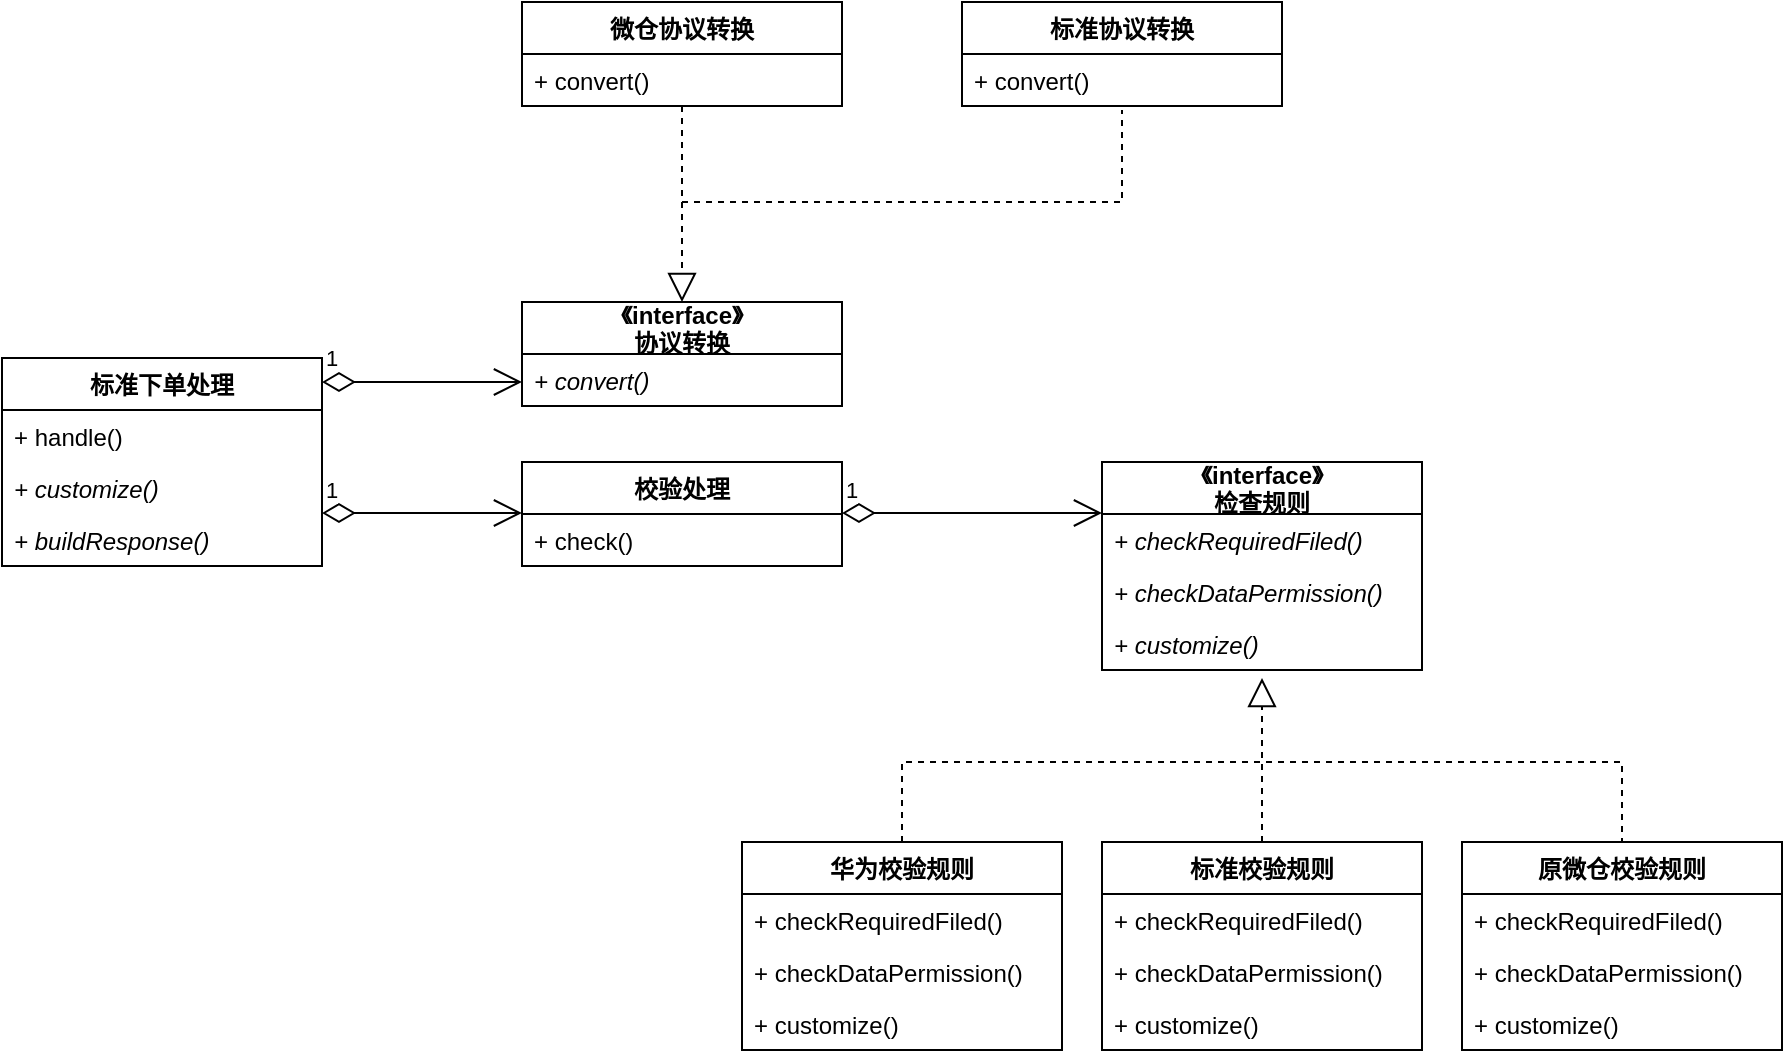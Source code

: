 <mxfile version="19.0.2" type="github"><diagram id="2wnUoV2GM8q6DsRvARYh" name="Page-1"><mxGraphModel dx="1422" dy="1931" grid="1" gridSize="10" guides="1" tooltips="1" connect="1" arrows="1" fold="1" page="1" pageScale="1" pageWidth="827" pageHeight="1169" math="0" shadow="0"><root><mxCell id="0"/><mxCell id="1" parent="0"/><mxCell id="QJDZ1TOYeH4PDdG9KHGl-48" value="《interface》&#10;检查规则" style="swimlane;fontStyle=1;childLayout=stackLayout;horizontal=1;startSize=26;fillColor=none;horizontalStack=0;resizeParent=1;resizeParentMax=0;resizeLast=0;collapsible=1;marginBottom=0;" vertex="1" parent="1"><mxGeometry x="950" y="80" width="160" height="104" as="geometry"/></mxCell><mxCell id="QJDZ1TOYeH4PDdG9KHGl-49" value="+ checkRequiredFiled()" style="text;strokeColor=none;fillColor=none;align=left;verticalAlign=top;spacingLeft=4;spacingRight=4;overflow=hidden;rotatable=0;points=[[0,0.5],[1,0.5]];portConstraint=eastwest;fontStyle=2" vertex="1" parent="QJDZ1TOYeH4PDdG9KHGl-48"><mxGeometry y="26" width="160" height="26" as="geometry"/></mxCell><mxCell id="QJDZ1TOYeH4PDdG9KHGl-50" value="+ checkDataPermission()" style="text;strokeColor=none;fillColor=none;align=left;verticalAlign=top;spacingLeft=4;spacingRight=4;overflow=hidden;rotatable=0;points=[[0,0.5],[1,0.5]];portConstraint=eastwest;fontStyle=2" vertex="1" parent="QJDZ1TOYeH4PDdG9KHGl-48"><mxGeometry y="52" width="160" height="26" as="geometry"/></mxCell><mxCell id="QJDZ1TOYeH4PDdG9KHGl-51" value="+ customize()" style="text;strokeColor=none;fillColor=none;align=left;verticalAlign=top;spacingLeft=4;spacingRight=4;overflow=hidden;rotatable=0;points=[[0,0.5],[1,0.5]];portConstraint=eastwest;fontStyle=2" vertex="1" parent="QJDZ1TOYeH4PDdG9KHGl-48"><mxGeometry y="78" width="160" height="26" as="geometry"/></mxCell><mxCell id="QJDZ1TOYeH4PDdG9KHGl-52" value="" style="endArrow=block;dashed=1;endFill=0;endSize=12;html=1;rounded=0;entryX=0.5;entryY=1.154;entryDx=0;entryDy=0;entryPerimeter=0;" edge="1" parent="1" source="QJDZ1TOYeH4PDdG9KHGl-69" target="QJDZ1TOYeH4PDdG9KHGl-51"><mxGeometry width="160" relative="1" as="geometry"><mxPoint x="1030" y="300" as="sourcePoint"/><mxPoint x="1040" y="200" as="targetPoint"/></mxGeometry></mxCell><mxCell id="QJDZ1TOYeH4PDdG9KHGl-65" value="华为校验规则" style="swimlane;fontStyle=1;childLayout=stackLayout;horizontal=1;startSize=26;fillColor=none;horizontalStack=0;resizeParent=1;resizeParentMax=0;resizeLast=0;collapsible=1;marginBottom=0;" vertex="1" parent="1"><mxGeometry x="770" y="270" width="160" height="104" as="geometry"/></mxCell><mxCell id="QJDZ1TOYeH4PDdG9KHGl-66" value="+ checkRequiredFiled()" style="text;strokeColor=none;fillColor=none;align=left;verticalAlign=top;spacingLeft=4;spacingRight=4;overflow=hidden;rotatable=0;points=[[0,0.5],[1,0.5]];portConstraint=eastwest;" vertex="1" parent="QJDZ1TOYeH4PDdG9KHGl-65"><mxGeometry y="26" width="160" height="26" as="geometry"/></mxCell><mxCell id="QJDZ1TOYeH4PDdG9KHGl-67" value="+ checkDataPermission()" style="text;strokeColor=none;fillColor=none;align=left;verticalAlign=top;spacingLeft=4;spacingRight=4;overflow=hidden;rotatable=0;points=[[0,0.5],[1,0.5]];portConstraint=eastwest;" vertex="1" parent="QJDZ1TOYeH4PDdG9KHGl-65"><mxGeometry y="52" width="160" height="26" as="geometry"/></mxCell><mxCell id="QJDZ1TOYeH4PDdG9KHGl-68" value="+ customize()" style="text;strokeColor=none;fillColor=none;align=left;verticalAlign=top;spacingLeft=4;spacingRight=4;overflow=hidden;rotatable=0;points=[[0,0.5],[1,0.5]];portConstraint=eastwest;" vertex="1" parent="QJDZ1TOYeH4PDdG9KHGl-65"><mxGeometry y="78" width="160" height="26" as="geometry"/></mxCell><mxCell id="QJDZ1TOYeH4PDdG9KHGl-69" value="标准校验规则" style="swimlane;fontStyle=1;childLayout=stackLayout;horizontal=1;startSize=26;fillColor=none;horizontalStack=0;resizeParent=1;resizeParentMax=0;resizeLast=0;collapsible=1;marginBottom=0;" vertex="1" parent="1"><mxGeometry x="950" y="270" width="160" height="104" as="geometry"/></mxCell><mxCell id="QJDZ1TOYeH4PDdG9KHGl-70" value="+ checkRequiredFiled()" style="text;strokeColor=none;fillColor=none;align=left;verticalAlign=top;spacingLeft=4;spacingRight=4;overflow=hidden;rotatable=0;points=[[0,0.5],[1,0.5]];portConstraint=eastwest;" vertex="1" parent="QJDZ1TOYeH4PDdG9KHGl-69"><mxGeometry y="26" width="160" height="26" as="geometry"/></mxCell><mxCell id="QJDZ1TOYeH4PDdG9KHGl-71" value="+ checkDataPermission()" style="text;strokeColor=none;fillColor=none;align=left;verticalAlign=top;spacingLeft=4;spacingRight=4;overflow=hidden;rotatable=0;points=[[0,0.5],[1,0.5]];portConstraint=eastwest;" vertex="1" parent="QJDZ1TOYeH4PDdG9KHGl-69"><mxGeometry y="52" width="160" height="26" as="geometry"/></mxCell><mxCell id="QJDZ1TOYeH4PDdG9KHGl-72" value="+ customize()" style="text;strokeColor=none;fillColor=none;align=left;verticalAlign=top;spacingLeft=4;spacingRight=4;overflow=hidden;rotatable=0;points=[[0,0.5],[1,0.5]];portConstraint=eastwest;" vertex="1" parent="QJDZ1TOYeH4PDdG9KHGl-69"><mxGeometry y="78" width="160" height="26" as="geometry"/></mxCell><mxCell id="QJDZ1TOYeH4PDdG9KHGl-73" value="原微仓校验规则" style="swimlane;fontStyle=1;childLayout=stackLayout;horizontal=1;startSize=26;fillColor=none;horizontalStack=0;resizeParent=1;resizeParentMax=0;resizeLast=0;collapsible=1;marginBottom=0;" vertex="1" parent="1"><mxGeometry x="1130" y="270" width="160" height="104" as="geometry"/></mxCell><mxCell id="QJDZ1TOYeH4PDdG9KHGl-74" value="+ checkRequiredFiled()" style="text;strokeColor=none;fillColor=none;align=left;verticalAlign=top;spacingLeft=4;spacingRight=4;overflow=hidden;rotatable=0;points=[[0,0.5],[1,0.5]];portConstraint=eastwest;" vertex="1" parent="QJDZ1TOYeH4PDdG9KHGl-73"><mxGeometry y="26" width="160" height="26" as="geometry"/></mxCell><mxCell id="QJDZ1TOYeH4PDdG9KHGl-75" value="+ checkDataPermission()" style="text;strokeColor=none;fillColor=none;align=left;verticalAlign=top;spacingLeft=4;spacingRight=4;overflow=hidden;rotatable=0;points=[[0,0.5],[1,0.5]];portConstraint=eastwest;" vertex="1" parent="QJDZ1TOYeH4PDdG9KHGl-73"><mxGeometry y="52" width="160" height="26" as="geometry"/></mxCell><mxCell id="QJDZ1TOYeH4PDdG9KHGl-76" value="+ customize()" style="text;strokeColor=none;fillColor=none;align=left;verticalAlign=top;spacingLeft=4;spacingRight=4;overflow=hidden;rotatable=0;points=[[0,0.5],[1,0.5]];portConstraint=eastwest;" vertex="1" parent="QJDZ1TOYeH4PDdG9KHGl-73"><mxGeometry y="78" width="160" height="26" as="geometry"/></mxCell><mxCell id="QJDZ1TOYeH4PDdG9KHGl-77" value="" style="endArrow=none;dashed=1;html=1;rounded=0;entryX=0.5;entryY=0;entryDx=0;entryDy=0;exitX=0.5;exitY=0;exitDx=0;exitDy=0;" edge="1" parent="1" source="QJDZ1TOYeH4PDdG9KHGl-65" target="QJDZ1TOYeH4PDdG9KHGl-73"><mxGeometry width="50" height="50" relative="1" as="geometry"><mxPoint x="770" y="230" as="sourcePoint"/><mxPoint x="820" y="180" as="targetPoint"/><Array as="points"><mxPoint x="850" y="230"/><mxPoint x="1210" y="230"/></Array></mxGeometry></mxCell><mxCell id="QJDZ1TOYeH4PDdG9KHGl-87" value="校验处理" style="swimlane;fontStyle=1;childLayout=stackLayout;horizontal=1;startSize=26;fillColor=none;horizontalStack=0;resizeParent=1;resizeParentMax=0;resizeLast=0;collapsible=1;marginBottom=0;" vertex="1" parent="1"><mxGeometry x="660" y="80" width="160" height="52" as="geometry"/></mxCell><mxCell id="QJDZ1TOYeH4PDdG9KHGl-88" value="+ check()" style="text;strokeColor=none;fillColor=none;align=left;verticalAlign=top;spacingLeft=4;spacingRight=4;overflow=hidden;rotatable=0;points=[[0,0.5],[1,0.5]];portConstraint=eastwest;" vertex="1" parent="QJDZ1TOYeH4PDdG9KHGl-87"><mxGeometry y="26" width="160" height="26" as="geometry"/></mxCell><mxCell id="QJDZ1TOYeH4PDdG9KHGl-103" value="标准下单处理" style="swimlane;fontStyle=1;childLayout=stackLayout;horizontal=1;startSize=26;fillColor=none;horizontalStack=0;resizeParent=1;resizeParentMax=0;resizeLast=0;collapsible=1;marginBottom=0;" vertex="1" parent="1"><mxGeometry x="400" y="28" width="160" height="104" as="geometry"/></mxCell><mxCell id="QJDZ1TOYeH4PDdG9KHGl-104" value="+ handle()" style="text;strokeColor=none;fillColor=none;align=left;verticalAlign=top;spacingLeft=4;spacingRight=4;overflow=hidden;rotatable=0;points=[[0,0.5],[1,0.5]];portConstraint=eastwest;" vertex="1" parent="QJDZ1TOYeH4PDdG9KHGl-103"><mxGeometry y="26" width="160" height="26" as="geometry"/></mxCell><mxCell id="QJDZ1TOYeH4PDdG9KHGl-105" value="+ customize() " style="text;strokeColor=none;fillColor=none;align=left;verticalAlign=top;spacingLeft=4;spacingRight=4;overflow=hidden;rotatable=0;points=[[0,0.5],[1,0.5]];portConstraint=eastwest;fontStyle=2" vertex="1" parent="QJDZ1TOYeH4PDdG9KHGl-103"><mxGeometry y="52" width="160" height="26" as="geometry"/></mxCell><mxCell id="QJDZ1TOYeH4PDdG9KHGl-106" value="+ buildResponse() " style="text;strokeColor=none;fillColor=none;align=left;verticalAlign=top;spacingLeft=4;spacingRight=4;overflow=hidden;rotatable=0;points=[[0,0.5],[1,0.5]];portConstraint=eastwest;fontStyle=2" vertex="1" parent="QJDZ1TOYeH4PDdG9KHGl-103"><mxGeometry y="78" width="160" height="26" as="geometry"/></mxCell><mxCell id="QJDZ1TOYeH4PDdG9KHGl-125" value="《interface》&#10;协议转换" style="swimlane;fontStyle=1;childLayout=stackLayout;horizontal=1;startSize=26;fillColor=none;horizontalStack=0;resizeParent=1;resizeParentMax=0;resizeLast=0;collapsible=1;marginBottom=0;" vertex="1" parent="1"><mxGeometry x="660" width="160" height="52" as="geometry"/></mxCell><mxCell id="QJDZ1TOYeH4PDdG9KHGl-126" value="+ convert()" style="text;strokeColor=none;fillColor=none;align=left;verticalAlign=top;spacingLeft=4;spacingRight=4;overflow=hidden;rotatable=0;points=[[0,0.5],[1,0.5]];portConstraint=eastwest;fontStyle=2" vertex="1" parent="QJDZ1TOYeH4PDdG9KHGl-125"><mxGeometry y="26" width="160" height="26" as="geometry"/></mxCell><mxCell id="QJDZ1TOYeH4PDdG9KHGl-141" value="微仓协议转换" style="swimlane;fontStyle=1;childLayout=stackLayout;horizontal=1;startSize=26;fillColor=none;horizontalStack=0;resizeParent=1;resizeParentMax=0;resizeLast=0;collapsible=1;marginBottom=0;" vertex="1" parent="1"><mxGeometry x="660" y="-150" width="160" height="52" as="geometry"/></mxCell><mxCell id="QJDZ1TOYeH4PDdG9KHGl-142" value="+ convert()" style="text;strokeColor=none;fillColor=none;align=left;verticalAlign=top;spacingLeft=4;spacingRight=4;overflow=hidden;rotatable=0;points=[[0,0.5],[1,0.5]];portConstraint=eastwest;" vertex="1" parent="QJDZ1TOYeH4PDdG9KHGl-141"><mxGeometry y="26" width="160" height="26" as="geometry"/></mxCell><mxCell id="QJDZ1TOYeH4PDdG9KHGl-155" value="标准协议转换" style="swimlane;fontStyle=1;childLayout=stackLayout;horizontal=1;startSize=26;fillColor=none;horizontalStack=0;resizeParent=1;resizeParentMax=0;resizeLast=0;collapsible=1;marginBottom=0;" vertex="1" parent="1"><mxGeometry x="880" y="-150" width="160" height="52" as="geometry"/></mxCell><mxCell id="QJDZ1TOYeH4PDdG9KHGl-156" value="+ convert()" style="text;strokeColor=none;fillColor=none;align=left;verticalAlign=top;spacingLeft=4;spacingRight=4;overflow=hidden;rotatable=0;points=[[0,0.5],[1,0.5]];portConstraint=eastwest;" vertex="1" parent="QJDZ1TOYeH4PDdG9KHGl-155"><mxGeometry y="26" width="160" height="26" as="geometry"/></mxCell><mxCell id="QJDZ1TOYeH4PDdG9KHGl-157" value="" style="endArrow=block;dashed=1;endFill=0;endSize=12;html=1;rounded=0;exitX=0.5;exitY=1;exitDx=0;exitDy=0;" edge="1" parent="1" source="QJDZ1TOYeH4PDdG9KHGl-141" target="QJDZ1TOYeH4PDdG9KHGl-125"><mxGeometry width="160" relative="1" as="geometry"><mxPoint x="850" y="-50" as="sourcePoint"/><mxPoint x="1010" y="-50" as="targetPoint"/></mxGeometry></mxCell><mxCell id="QJDZ1TOYeH4PDdG9KHGl-159" value="" style="endArrow=none;dashed=1;html=1;rounded=0;entryX=0.5;entryY=1.077;entryDx=0;entryDy=0;entryPerimeter=0;" edge="1" parent="1" target="QJDZ1TOYeH4PDdG9KHGl-156"><mxGeometry width="50" height="50" relative="1" as="geometry"><mxPoint x="740" y="-50" as="sourcePoint"/><mxPoint x="956" y="-60" as="targetPoint"/><Array as="points"><mxPoint x="960" y="-50"/></Array></mxGeometry></mxCell><mxCell id="QJDZ1TOYeH4PDdG9KHGl-164" value="1" style="endArrow=open;html=1;endSize=12;startArrow=diamondThin;startSize=14;startFill=0;edgeStyle=orthogonalEdgeStyle;align=left;verticalAlign=bottom;rounded=0;" edge="1" parent="1"><mxGeometry x="-1" y="3" relative="1" as="geometry"><mxPoint x="820" y="105.5" as="sourcePoint"/><mxPoint x="950" y="105.5" as="targetPoint"/></mxGeometry></mxCell><mxCell id="QJDZ1TOYeH4PDdG9KHGl-173" value="1" style="endArrow=open;html=1;endSize=12;startArrow=diamondThin;startSize=14;startFill=0;edgeStyle=orthogonalEdgeStyle;align=left;verticalAlign=bottom;rounded=0;" edge="1" parent="1"><mxGeometry x="-1" y="3" relative="1" as="geometry"><mxPoint x="560" y="105.5" as="sourcePoint"/><mxPoint x="660" y="105.5" as="targetPoint"/></mxGeometry></mxCell><mxCell id="QJDZ1TOYeH4PDdG9KHGl-174" value="1" style="endArrow=open;html=1;endSize=12;startArrow=diamondThin;startSize=14;startFill=0;edgeStyle=orthogonalEdgeStyle;align=left;verticalAlign=bottom;rounded=0;" edge="1" parent="1"><mxGeometry x="-1" y="3" relative="1" as="geometry"><mxPoint x="560" y="40" as="sourcePoint"/><mxPoint x="660" y="40" as="targetPoint"/></mxGeometry></mxCell></root></mxGraphModel></diagram></mxfile>